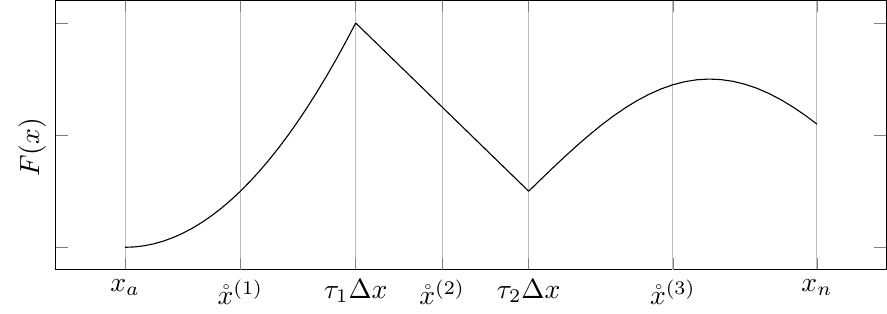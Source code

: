 \documentclass{standalone}
\IfStandalone{
	\usepackage{pgfplots,pgfplotstable}
	\usetikzlibrary{external}
	\newcommand{\fromRoot}[1]{../#1}
}{%
}
\begin{document}

\tikzsetnextfilename{multiple_kinks_adjoint_new}
\begin{tikzpicture}
% \draw (0,0) grid (7,3);
% \draw[help lines,->] (0,0) -- (7,0) node[anchor=north west] {$v$};
% \draw[help lines,->] (0,0) -- (0,3) node[anchor=south east] {$y$};
% 
% \draw (0,1) -- (1,2) -- (2,0.5) -- (3,1.5) -- (4,1) -- (5,2.5) -- (6,2);
\begin{axis}[
	width=\textwidth,
	height=5cm,
% 	xlabel = $v$,
% 	ylabel = $y$,
% 	xtick = data,
% 	ytick = data,
	xmajorgrids,
	ylabel={$F(x)$},
	every axis y label/.style={
	  rotate=90,
	  at={(ticklabel* cs:0.6)},
	  anchor=south east,
	},
% 	xticklabels={$\check x$,$\tau_1\Delta x$,$\mathring x$,$\tau_2 \Delta x$,$\tau_3 \Delta x$,$\hat x$},
	xtick={0,2,3.5,6},
	xticklabels={$x_a$,$\tau_1\Delta x$,$\tau_2\Delta x$,$x_n$},
% 	xticklabel=\empty,
	yticklabel=\empty,
	extra x ticks={1,2.75,4.75},
	extra x tick labels={$\mathring x^{(1)}$,$\mathring x^{(2)}$,$\mathring x^{(3)}$},
% 	extra y ticks={1,1.3},
% 	extra y tick labels={$y_0$,$y_1$},
]
	\addplot [mark=none,draw=black,thin, domain=0:2] {0.5*x^2};
	\addplot [mark=none,draw=black,thin, domain=2:3.5] {-x+4)};
	\addplot [mark=none,draw=black,thin, domain=3.5:6] {sin(deg(x-3.5))+0.5};
% 	\draw[->] (0,0) .. controls (1.4,0.6) and (1.4,0.6) .. (1.5,2);
% 	\addplot[no marks] table {
% 		0 1
% 		1.5 1.3
% 		3.5 1.15
% 		};
% 	\addplot[no marks] table {
% 		3.5 1.15
% 		4.2 1.1
% 		5 1.5
% 		7 1.3
% 	};
\end{axis}
\end{tikzpicture}

\end{document}

